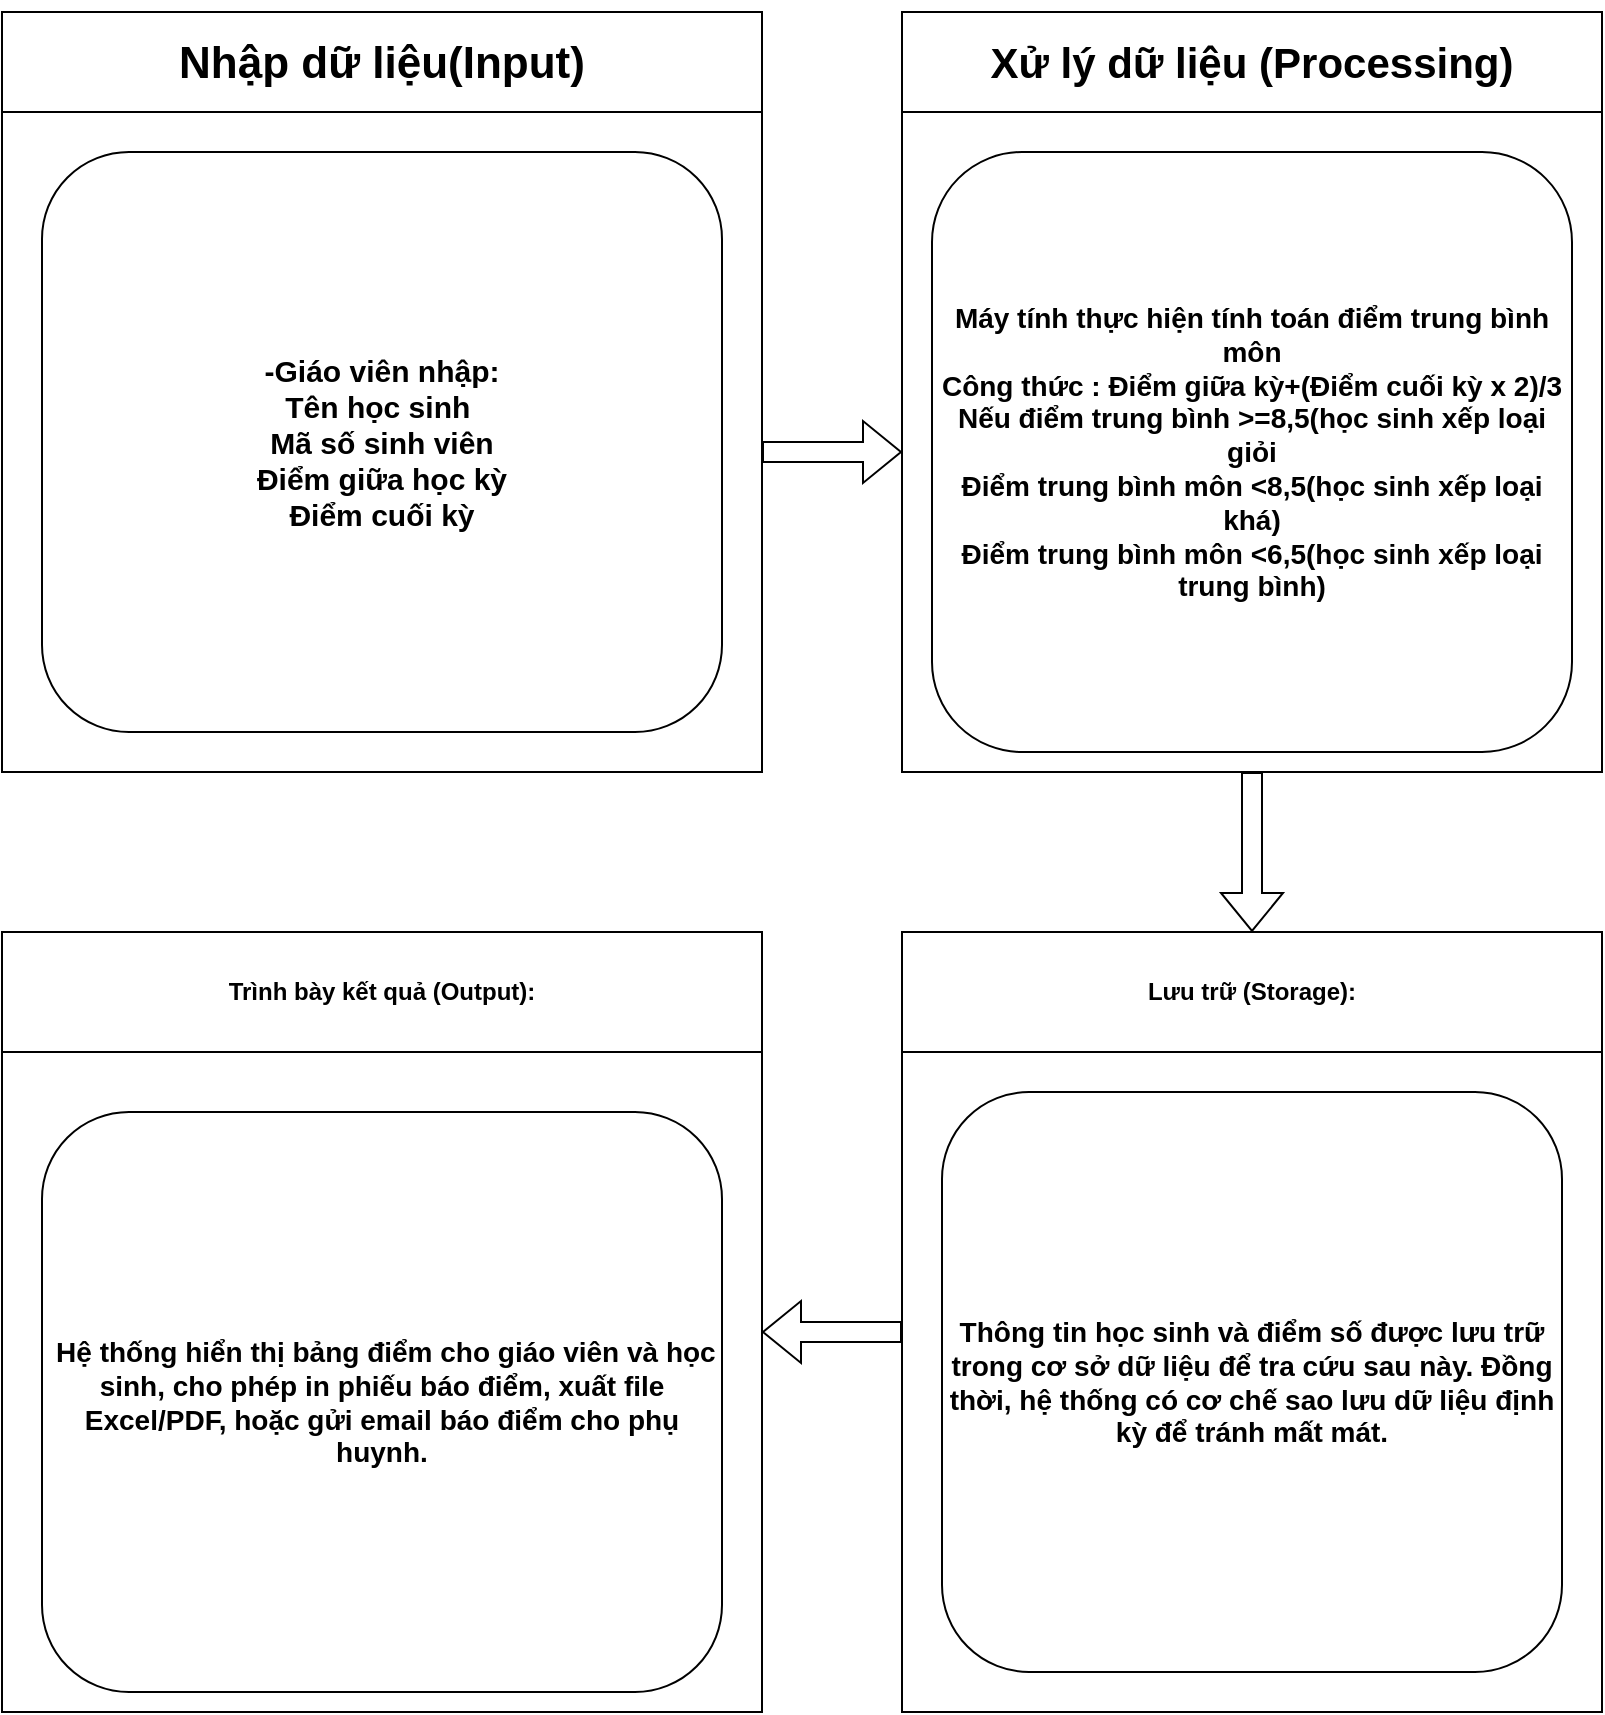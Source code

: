 <mxfile version="28.2.3">
  <diagram name="Trang-1" id="jw6r61Cr27EJ3lXZfheL">
    <mxGraphModel dx="1426" dy="743" grid="1" gridSize="10" guides="1" tooltips="1" connect="1" arrows="1" fold="1" page="1" pageScale="1" pageWidth="827" pageHeight="1169" math="0" shadow="0">
      <root>
        <mxCell id="0" />
        <mxCell id="1" parent="0" />
        <mxCell id="8-Potw5b8qgKCtGxHkYA-1" value="&lt;h1&gt;&lt;font style=&quot;font-size: 22px;&quot;&gt;Nhập dữ liệu(Input)&lt;/font&gt;&lt;/h1&gt;" style="swimlane;whiteSpace=wrap;html=1;startSize=50;" vertex="1" parent="1">
          <mxGeometry x="20" y="20" width="380" height="380" as="geometry" />
        </mxCell>
        <mxCell id="8-Potw5b8qgKCtGxHkYA-4" value="&lt;div style=&quot;&quot;&gt;&lt;b&gt;&lt;font style=&quot;font-size: 15px;&quot;&gt;&lt;span style=&quot;background-color: transparent; color: light-dark(rgb(0, 0, 0), rgb(255, 255, 255));&quot;&gt;-Giáo viên nhập:&lt;/span&gt;&lt;br&gt;&lt;span style=&quot;background-color: transparent; color: light-dark(rgb(0, 0, 0), rgb(255, 255, 255));&quot;&gt;Tên học sinh&amp;nbsp;&lt;/span&gt;&lt;br&gt;&lt;span style=&quot;background-color: transparent; color: light-dark(rgb(0, 0, 0), rgb(255, 255, 255));&quot;&gt;Mã số sinh viên&lt;/span&gt;&lt;br&gt;&lt;span style=&quot;background-color: transparent; color: light-dark(rgb(0, 0, 0), rgb(255, 255, 255));&quot;&gt;Điểm giữa học kỳ&lt;/span&gt;&lt;br&gt;&lt;span style=&quot;background-color: transparent; color: light-dark(rgb(0, 0, 0), rgb(255, 255, 255));&quot;&gt;Điểm cuối kỳ&lt;/span&gt;&lt;/font&gt;&lt;/b&gt;&lt;/div&gt;" style="rounded=1;whiteSpace=wrap;html=1;align=center;" vertex="1" parent="8-Potw5b8qgKCtGxHkYA-1">
          <mxGeometry x="20" y="70" width="340" height="290" as="geometry" />
        </mxCell>
        <mxCell id="8-Potw5b8qgKCtGxHkYA-9" value="&lt;h1&gt;&lt;span style=&quot;box-sizing: border-box; margin: 0px; padding: 0px; font-family: Arial, sans-serif; text-align: left; white-space-collapse: preserve; background-color: rgb(255, 255, 255);&quot;&gt;&lt;font style=&quot;font-size: 21px;&quot;&gt;Xử lý dữ liệu (Processing)&lt;/font&gt;&lt;/span&gt;&lt;/h1&gt;" style="swimlane;whiteSpace=wrap;html=1;startSize=50;" vertex="1" parent="1">
          <mxGeometry x="470" y="20" width="350" height="380" as="geometry" />
        </mxCell>
        <mxCell id="8-Potw5b8qgKCtGxHkYA-12" value="&lt;b&gt;&lt;font style=&quot;font-size: 14px;&quot;&gt;Máy tính thực hiện tính toán điểm trung bình môn&lt;/font&gt;&lt;/b&gt;&lt;div&gt;&lt;b&gt;&lt;font style=&quot;font-size: 14px;&quot;&gt;Công thức : Điểm giữa kỳ+(Điểm cuối kỳ x 2)/3&lt;/font&gt;&lt;/b&gt;&lt;/div&gt;&lt;div&gt;&lt;b&gt;&lt;font style=&quot;font-size: 14px;&quot;&gt;Nếu điểm trung bình &amp;gt;=8,5(học sinh xếp loại giỏi&lt;/font&gt;&lt;/b&gt;&lt;/div&gt;&lt;div&gt;&lt;b&gt;&lt;font style=&quot;font-size: 14px;&quot;&gt;Điểm trung bình môn &amp;lt;8,5(học sinh xếp loại khá)&lt;/font&gt;&lt;/b&gt;&lt;/div&gt;&lt;div&gt;&lt;b&gt;&lt;font style=&quot;font-size: 14px;&quot;&gt;Điểm trung bình môn &amp;lt;6,5(học sinh xếp loại trung bình)&lt;/font&gt;&lt;/b&gt;&lt;/div&gt;" style="rounded=1;whiteSpace=wrap;html=1;" vertex="1" parent="8-Potw5b8qgKCtGxHkYA-9">
          <mxGeometry x="15" y="70" width="320" height="300" as="geometry" />
        </mxCell>
        <mxCell id="8-Potw5b8qgKCtGxHkYA-10" value="" style="shape=flexArrow;endArrow=classic;html=1;rounded=0;" edge="1" parent="1">
          <mxGeometry width="50" height="50" relative="1" as="geometry">
            <mxPoint x="400" y="240" as="sourcePoint" />
            <mxPoint x="470" y="240" as="targetPoint" />
          </mxGeometry>
        </mxCell>
        <mxCell id="8-Potw5b8qgKCtGxHkYA-13" value="Lưu trữ (Storage):" style="swimlane;whiteSpace=wrap;html=1;startSize=60;" vertex="1" parent="1">
          <mxGeometry x="470" y="480" width="350" height="390" as="geometry" />
        </mxCell>
        <mxCell id="8-Potw5b8qgKCtGxHkYA-15" value="&lt;b&gt;&lt;font style=&quot;font-size: 14px;&quot;&gt;Thông tin học sinh và điểm số được lưu trữ trong cơ sở dữ liệu để tra cứu sau này. Đồng thời, hệ thống có cơ chế sao lưu dữ liệu định kỳ để tránh mất mát.&lt;/font&gt;&lt;/b&gt;" style="rounded=1;whiteSpace=wrap;html=1;" vertex="1" parent="8-Potw5b8qgKCtGxHkYA-13">
          <mxGeometry x="20" y="80" width="310" height="290" as="geometry" />
        </mxCell>
        <mxCell id="8-Potw5b8qgKCtGxHkYA-14" value="" style="shape=flexArrow;endArrow=classic;html=1;rounded=0;exitX=0.5;exitY=1;exitDx=0;exitDy=0;entryX=0.5;entryY=0;entryDx=0;entryDy=0;" edge="1" parent="1" source="8-Potw5b8qgKCtGxHkYA-9" target="8-Potw5b8qgKCtGxHkYA-13">
          <mxGeometry width="50" height="50" relative="1" as="geometry">
            <mxPoint x="400" y="430" as="sourcePoint" />
            <mxPoint x="450" y="380" as="targetPoint" />
          </mxGeometry>
        </mxCell>
        <mxCell id="8-Potw5b8qgKCtGxHkYA-17" value="Trình bày kết quả (Output):" style="swimlane;whiteSpace=wrap;html=1;startSize=60;" vertex="1" parent="1">
          <mxGeometry x="20" y="480" width="380" height="390" as="geometry" />
        </mxCell>
        <mxCell id="8-Potw5b8qgKCtGxHkYA-18" value="&lt;b&gt;&lt;font style=&quot;font-size: 14px;&quot;&gt;&amp;nbsp;Hệ thống hiển thị bảng điểm cho giáo viên và học sinh, cho phép in phiếu báo điểm, xuất file Excel/PDF, hoặc gửi email báo điểm cho phụ huynh.&lt;/font&gt;&lt;/b&gt;" style="rounded=1;whiteSpace=wrap;html=1;" vertex="1" parent="8-Potw5b8qgKCtGxHkYA-17">
          <mxGeometry x="20" y="90" width="340" height="290" as="geometry" />
        </mxCell>
        <mxCell id="8-Potw5b8qgKCtGxHkYA-19" value="" style="shape=flexArrow;endArrow=classic;html=1;rounded=0;" edge="1" parent="1">
          <mxGeometry width="50" height="50" relative="1" as="geometry">
            <mxPoint x="470" y="680" as="sourcePoint" />
            <mxPoint x="400" y="680" as="targetPoint" />
          </mxGeometry>
        </mxCell>
      </root>
    </mxGraphModel>
  </diagram>
</mxfile>
